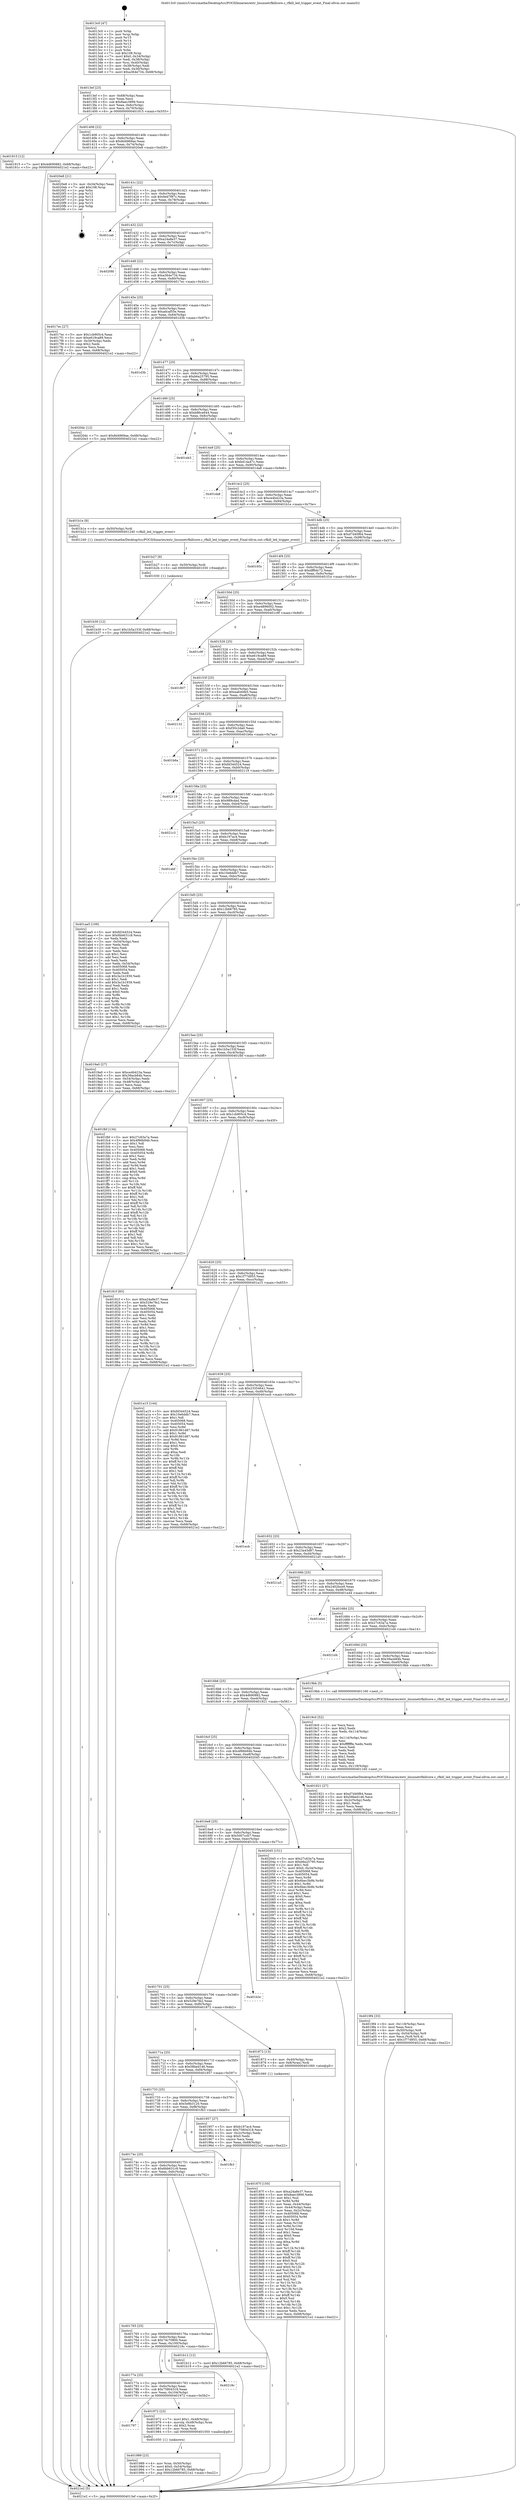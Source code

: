 digraph "0x4013c0" {
  label = "0x4013c0 (/mnt/c/Users/mathe/Desktop/tcc/POCII/binaries/extr_linuxnetrfkillcore.c_rfkill_led_trigger_event_Final-ollvm.out::main(0))"
  labelloc = "t"
  node[shape=record]

  Entry [label="",width=0.3,height=0.3,shape=circle,fillcolor=black,style=filled]
  "0x4013ef" [label="{
     0x4013ef [23]\l
     | [instrs]\l
     &nbsp;&nbsp;0x4013ef \<+3\>: mov -0x68(%rbp),%eax\l
     &nbsp;&nbsp;0x4013f2 \<+2\>: mov %eax,%ecx\l
     &nbsp;&nbsp;0x4013f4 \<+6\>: sub $0x8aec3899,%ecx\l
     &nbsp;&nbsp;0x4013fa \<+3\>: mov %eax,-0x6c(%rbp)\l
     &nbsp;&nbsp;0x4013fd \<+3\>: mov %ecx,-0x70(%rbp)\l
     &nbsp;&nbsp;0x401400 \<+6\>: je 0000000000401915 \<main+0x555\>\l
  }"]
  "0x401915" [label="{
     0x401915 [12]\l
     | [instrs]\l
     &nbsp;&nbsp;0x401915 \<+7\>: movl $0x4d690882,-0x68(%rbp)\l
     &nbsp;&nbsp;0x40191c \<+5\>: jmp 00000000004021e2 \<main+0xe22\>\l
  }"]
  "0x401406" [label="{
     0x401406 [22]\l
     | [instrs]\l
     &nbsp;&nbsp;0x401406 \<+5\>: jmp 000000000040140b \<main+0x4b\>\l
     &nbsp;&nbsp;0x40140b \<+3\>: mov -0x6c(%rbp),%eax\l
     &nbsp;&nbsp;0x40140e \<+5\>: sub $0x8d4969ae,%eax\l
     &nbsp;&nbsp;0x401413 \<+3\>: mov %eax,-0x74(%rbp)\l
     &nbsp;&nbsp;0x401416 \<+6\>: je 00000000004020e8 \<main+0xd28\>\l
  }"]
  Exit [label="",width=0.3,height=0.3,shape=circle,fillcolor=black,style=filled,peripheries=2]
  "0x4020e8" [label="{
     0x4020e8 [21]\l
     | [instrs]\l
     &nbsp;&nbsp;0x4020e8 \<+3\>: mov -0x34(%rbp),%eax\l
     &nbsp;&nbsp;0x4020eb \<+7\>: add $0x108,%rsp\l
     &nbsp;&nbsp;0x4020f2 \<+1\>: pop %rbx\l
     &nbsp;&nbsp;0x4020f3 \<+2\>: pop %r12\l
     &nbsp;&nbsp;0x4020f5 \<+2\>: pop %r13\l
     &nbsp;&nbsp;0x4020f7 \<+2\>: pop %r14\l
     &nbsp;&nbsp;0x4020f9 \<+2\>: pop %r15\l
     &nbsp;&nbsp;0x4020fb \<+1\>: pop %rbp\l
     &nbsp;&nbsp;0x4020fc \<+1\>: ret\l
  }"]
  "0x40141c" [label="{
     0x40141c [22]\l
     | [instrs]\l
     &nbsp;&nbsp;0x40141c \<+5\>: jmp 0000000000401421 \<main+0x61\>\l
     &nbsp;&nbsp;0x401421 \<+3\>: mov -0x6c(%rbp),%eax\l
     &nbsp;&nbsp;0x401424 \<+5\>: sub $0x9ed7f97c,%eax\l
     &nbsp;&nbsp;0x401429 \<+3\>: mov %eax,-0x78(%rbp)\l
     &nbsp;&nbsp;0x40142c \<+6\>: je 0000000000401cab \<main+0x8eb\>\l
  }"]
  "0x401b30" [label="{
     0x401b30 [12]\l
     | [instrs]\l
     &nbsp;&nbsp;0x401b30 \<+7\>: movl $0x1b5a153f,-0x68(%rbp)\l
     &nbsp;&nbsp;0x401b37 \<+5\>: jmp 00000000004021e2 \<main+0xe22\>\l
  }"]
  "0x401cab" [label="{
     0x401cab\l
  }", style=dashed]
  "0x401432" [label="{
     0x401432 [22]\l
     | [instrs]\l
     &nbsp;&nbsp;0x401432 \<+5\>: jmp 0000000000401437 \<main+0x77\>\l
     &nbsp;&nbsp;0x401437 \<+3\>: mov -0x6c(%rbp),%eax\l
     &nbsp;&nbsp;0x40143a \<+5\>: sub $0xa24a8e37,%eax\l
     &nbsp;&nbsp;0x40143f \<+3\>: mov %eax,-0x7c(%rbp)\l
     &nbsp;&nbsp;0x401442 \<+6\>: je 00000000004020fd \<main+0xd3d\>\l
  }"]
  "0x401b27" [label="{
     0x401b27 [9]\l
     | [instrs]\l
     &nbsp;&nbsp;0x401b27 \<+4\>: mov -0x50(%rbp),%rdi\l
     &nbsp;&nbsp;0x401b2b \<+5\>: call 0000000000401030 \<free@plt\>\l
     | [calls]\l
     &nbsp;&nbsp;0x401030 \{1\} (unknown)\l
  }"]
  "0x4020fd" [label="{
     0x4020fd\l
  }", style=dashed]
  "0x401448" [label="{
     0x401448 [22]\l
     | [instrs]\l
     &nbsp;&nbsp;0x401448 \<+5\>: jmp 000000000040144d \<main+0x8d\>\l
     &nbsp;&nbsp;0x40144d \<+3\>: mov -0x6c(%rbp),%eax\l
     &nbsp;&nbsp;0x401450 \<+5\>: sub $0xa364e734,%eax\l
     &nbsp;&nbsp;0x401455 \<+3\>: mov %eax,-0x80(%rbp)\l
     &nbsp;&nbsp;0x401458 \<+6\>: je 00000000004017ec \<main+0x42c\>\l
  }"]
  "0x4019f4" [label="{
     0x4019f4 [33]\l
     | [instrs]\l
     &nbsp;&nbsp;0x4019f4 \<+6\>: mov -0x118(%rbp),%ecx\l
     &nbsp;&nbsp;0x4019fa \<+3\>: imul %eax,%ecx\l
     &nbsp;&nbsp;0x4019fd \<+4\>: mov -0x50(%rbp),%r8\l
     &nbsp;&nbsp;0x401a01 \<+4\>: movslq -0x54(%rbp),%r9\l
     &nbsp;&nbsp;0x401a05 \<+4\>: mov %ecx,(%r8,%r9,4)\l
     &nbsp;&nbsp;0x401a09 \<+7\>: movl $0x1f77d955,-0x68(%rbp)\l
     &nbsp;&nbsp;0x401a10 \<+5\>: jmp 00000000004021e2 \<main+0xe22\>\l
  }"]
  "0x4017ec" [label="{
     0x4017ec [27]\l
     | [instrs]\l
     &nbsp;&nbsp;0x4017ec \<+5\>: mov $0x1cb905c4,%eax\l
     &nbsp;&nbsp;0x4017f1 \<+5\>: mov $0xe619ca89,%ecx\l
     &nbsp;&nbsp;0x4017f6 \<+3\>: mov -0x30(%rbp),%edx\l
     &nbsp;&nbsp;0x4017f9 \<+3\>: cmp $0x2,%edx\l
     &nbsp;&nbsp;0x4017fc \<+3\>: cmovne %ecx,%eax\l
     &nbsp;&nbsp;0x4017ff \<+3\>: mov %eax,-0x68(%rbp)\l
     &nbsp;&nbsp;0x401802 \<+5\>: jmp 00000000004021e2 \<main+0xe22\>\l
  }"]
  "0x40145e" [label="{
     0x40145e [25]\l
     | [instrs]\l
     &nbsp;&nbsp;0x40145e \<+5\>: jmp 0000000000401463 \<main+0xa3\>\l
     &nbsp;&nbsp;0x401463 \<+3\>: mov -0x6c(%rbp),%eax\l
     &nbsp;&nbsp;0x401466 \<+5\>: sub $0xadcaf55e,%eax\l
     &nbsp;&nbsp;0x40146b \<+6\>: mov %eax,-0x84(%rbp)\l
     &nbsp;&nbsp;0x401471 \<+6\>: je 0000000000401d3b \<main+0x97b\>\l
  }"]
  "0x4021e2" [label="{
     0x4021e2 [5]\l
     | [instrs]\l
     &nbsp;&nbsp;0x4021e2 \<+5\>: jmp 00000000004013ef \<main+0x2f\>\l
  }"]
  "0x4013c0" [label="{
     0x4013c0 [47]\l
     | [instrs]\l
     &nbsp;&nbsp;0x4013c0 \<+1\>: push %rbp\l
     &nbsp;&nbsp;0x4013c1 \<+3\>: mov %rsp,%rbp\l
     &nbsp;&nbsp;0x4013c4 \<+2\>: push %r15\l
     &nbsp;&nbsp;0x4013c6 \<+2\>: push %r14\l
     &nbsp;&nbsp;0x4013c8 \<+2\>: push %r13\l
     &nbsp;&nbsp;0x4013ca \<+2\>: push %r12\l
     &nbsp;&nbsp;0x4013cc \<+1\>: push %rbx\l
     &nbsp;&nbsp;0x4013cd \<+7\>: sub $0x108,%rsp\l
     &nbsp;&nbsp;0x4013d4 \<+7\>: movl $0x0,-0x34(%rbp)\l
     &nbsp;&nbsp;0x4013db \<+3\>: mov %edi,-0x38(%rbp)\l
     &nbsp;&nbsp;0x4013de \<+4\>: mov %rsi,-0x40(%rbp)\l
     &nbsp;&nbsp;0x4013e2 \<+3\>: mov -0x38(%rbp),%edi\l
     &nbsp;&nbsp;0x4013e5 \<+3\>: mov %edi,-0x30(%rbp)\l
     &nbsp;&nbsp;0x4013e8 \<+7\>: movl $0xa364e734,-0x68(%rbp)\l
  }"]
  "0x4019c0" [label="{
     0x4019c0 [52]\l
     | [instrs]\l
     &nbsp;&nbsp;0x4019c0 \<+2\>: xor %ecx,%ecx\l
     &nbsp;&nbsp;0x4019c2 \<+5\>: mov $0x2,%edx\l
     &nbsp;&nbsp;0x4019c7 \<+6\>: mov %edx,-0x114(%rbp)\l
     &nbsp;&nbsp;0x4019cd \<+1\>: cltd\l
     &nbsp;&nbsp;0x4019ce \<+6\>: mov -0x114(%rbp),%esi\l
     &nbsp;&nbsp;0x4019d4 \<+2\>: idiv %esi\l
     &nbsp;&nbsp;0x4019d6 \<+6\>: imul $0xfffffffe,%edx,%edx\l
     &nbsp;&nbsp;0x4019dc \<+2\>: mov %ecx,%edi\l
     &nbsp;&nbsp;0x4019de \<+2\>: sub %edx,%edi\l
     &nbsp;&nbsp;0x4019e0 \<+2\>: mov %ecx,%edx\l
     &nbsp;&nbsp;0x4019e2 \<+3\>: sub $0x1,%edx\l
     &nbsp;&nbsp;0x4019e5 \<+2\>: add %edx,%edi\l
     &nbsp;&nbsp;0x4019e7 \<+2\>: sub %edi,%ecx\l
     &nbsp;&nbsp;0x4019e9 \<+6\>: mov %ecx,-0x118(%rbp)\l
     &nbsp;&nbsp;0x4019ef \<+5\>: call 0000000000401160 \<next_i\>\l
     | [calls]\l
     &nbsp;&nbsp;0x401160 \{1\} (/mnt/c/Users/mathe/Desktop/tcc/POCII/binaries/extr_linuxnetrfkillcore.c_rfkill_led_trigger_event_Final-ollvm.out::next_i)\l
  }"]
  "0x401d3b" [label="{
     0x401d3b\l
  }", style=dashed]
  "0x401477" [label="{
     0x401477 [25]\l
     | [instrs]\l
     &nbsp;&nbsp;0x401477 \<+5\>: jmp 000000000040147c \<main+0xbc\>\l
     &nbsp;&nbsp;0x40147c \<+3\>: mov -0x6c(%rbp),%eax\l
     &nbsp;&nbsp;0x40147f \<+5\>: sub $0xb6a25795,%eax\l
     &nbsp;&nbsp;0x401484 \<+6\>: mov %eax,-0x88(%rbp)\l
     &nbsp;&nbsp;0x40148a \<+6\>: je 00000000004020dc \<main+0xd1c\>\l
  }"]
  "0x401989" [label="{
     0x401989 [23]\l
     | [instrs]\l
     &nbsp;&nbsp;0x401989 \<+4\>: mov %rax,-0x50(%rbp)\l
     &nbsp;&nbsp;0x40198d \<+7\>: movl $0x0,-0x54(%rbp)\l
     &nbsp;&nbsp;0x401994 \<+7\>: movl $0x12b66785,-0x68(%rbp)\l
     &nbsp;&nbsp;0x40199b \<+5\>: jmp 00000000004021e2 \<main+0xe22\>\l
  }"]
  "0x4020dc" [label="{
     0x4020dc [12]\l
     | [instrs]\l
     &nbsp;&nbsp;0x4020dc \<+7\>: movl $0x8d4969ae,-0x68(%rbp)\l
     &nbsp;&nbsp;0x4020e3 \<+5\>: jmp 00000000004021e2 \<main+0xe22\>\l
  }"]
  "0x401490" [label="{
     0x401490 [25]\l
     | [instrs]\l
     &nbsp;&nbsp;0x401490 \<+5\>: jmp 0000000000401495 \<main+0xd5\>\l
     &nbsp;&nbsp;0x401495 \<+3\>: mov -0x6c(%rbp),%eax\l
     &nbsp;&nbsp;0x401498 \<+5\>: sub $0xb86ce644,%eax\l
     &nbsp;&nbsp;0x40149d \<+6\>: mov %eax,-0x8c(%rbp)\l
     &nbsp;&nbsp;0x4014a3 \<+6\>: je 0000000000401eb3 \<main+0xaf3\>\l
  }"]
  "0x401797" [label="{
     0x401797\l
  }", style=dashed]
  "0x401eb3" [label="{
     0x401eb3\l
  }", style=dashed]
  "0x4014a9" [label="{
     0x4014a9 [25]\l
     | [instrs]\l
     &nbsp;&nbsp;0x4014a9 \<+5\>: jmp 00000000004014ae \<main+0xee\>\l
     &nbsp;&nbsp;0x4014ae \<+3\>: mov -0x6c(%rbp),%eax\l
     &nbsp;&nbsp;0x4014b1 \<+5\>: sub $0xbd14a47c,%eax\l
     &nbsp;&nbsp;0x4014b6 \<+6\>: mov %eax,-0x90(%rbp)\l
     &nbsp;&nbsp;0x4014bc \<+6\>: je 0000000000401da8 \<main+0x9e8\>\l
  }"]
  "0x401972" [label="{
     0x401972 [23]\l
     | [instrs]\l
     &nbsp;&nbsp;0x401972 \<+7\>: movl $0x1,-0x48(%rbp)\l
     &nbsp;&nbsp;0x401979 \<+4\>: movslq -0x48(%rbp),%rax\l
     &nbsp;&nbsp;0x40197d \<+4\>: shl $0x2,%rax\l
     &nbsp;&nbsp;0x401981 \<+3\>: mov %rax,%rdi\l
     &nbsp;&nbsp;0x401984 \<+5\>: call 0000000000401050 \<malloc@plt\>\l
     | [calls]\l
     &nbsp;&nbsp;0x401050 \{1\} (unknown)\l
  }"]
  "0x401da8" [label="{
     0x401da8\l
  }", style=dashed]
  "0x4014c2" [label="{
     0x4014c2 [25]\l
     | [instrs]\l
     &nbsp;&nbsp;0x4014c2 \<+5\>: jmp 00000000004014c7 \<main+0x107\>\l
     &nbsp;&nbsp;0x4014c7 \<+3\>: mov -0x6c(%rbp),%eax\l
     &nbsp;&nbsp;0x4014ca \<+5\>: sub $0xce4b423a,%eax\l
     &nbsp;&nbsp;0x4014cf \<+6\>: mov %eax,-0x94(%rbp)\l
     &nbsp;&nbsp;0x4014d5 \<+6\>: je 0000000000401b1e \<main+0x75e\>\l
  }"]
  "0x40177e" [label="{
     0x40177e [25]\l
     | [instrs]\l
     &nbsp;&nbsp;0x40177e \<+5\>: jmp 0000000000401783 \<main+0x3c3\>\l
     &nbsp;&nbsp;0x401783 \<+3\>: mov -0x6c(%rbp),%eax\l
     &nbsp;&nbsp;0x401786 \<+5\>: sub $0x75804318,%eax\l
     &nbsp;&nbsp;0x40178b \<+6\>: mov %eax,-0x104(%rbp)\l
     &nbsp;&nbsp;0x401791 \<+6\>: je 0000000000401972 \<main+0x5b2\>\l
  }"]
  "0x401b1e" [label="{
     0x401b1e [9]\l
     | [instrs]\l
     &nbsp;&nbsp;0x401b1e \<+4\>: mov -0x50(%rbp),%rdi\l
     &nbsp;&nbsp;0x401b22 \<+5\>: call 0000000000401240 \<rfkill_led_trigger_event\>\l
     | [calls]\l
     &nbsp;&nbsp;0x401240 \{1\} (/mnt/c/Users/mathe/Desktop/tcc/POCII/binaries/extr_linuxnetrfkillcore.c_rfkill_led_trigger_event_Final-ollvm.out::rfkill_led_trigger_event)\l
  }"]
  "0x4014db" [label="{
     0x4014db [25]\l
     | [instrs]\l
     &nbsp;&nbsp;0x4014db \<+5\>: jmp 00000000004014e0 \<main+0x120\>\l
     &nbsp;&nbsp;0x4014e0 \<+3\>: mov -0x6c(%rbp),%eax\l
     &nbsp;&nbsp;0x4014e3 \<+5\>: sub $0xd7d40f64,%eax\l
     &nbsp;&nbsp;0x4014e8 \<+6\>: mov %eax,-0x98(%rbp)\l
     &nbsp;&nbsp;0x4014ee \<+6\>: je 000000000040193c \<main+0x57c\>\l
  }"]
  "0x40218c" [label="{
     0x40218c\l
  }", style=dashed]
  "0x40193c" [label="{
     0x40193c\l
  }", style=dashed]
  "0x4014f4" [label="{
     0x4014f4 [25]\l
     | [instrs]\l
     &nbsp;&nbsp;0x4014f4 \<+5\>: jmp 00000000004014f9 \<main+0x139\>\l
     &nbsp;&nbsp;0x4014f9 \<+3\>: mov -0x6c(%rbp),%eax\l
     &nbsp;&nbsp;0x4014fc \<+5\>: sub $0xdff6dc72,%eax\l
     &nbsp;&nbsp;0x401501 \<+6\>: mov %eax,-0x9c(%rbp)\l
     &nbsp;&nbsp;0x401507 \<+6\>: je 0000000000401f1e \<main+0xb5e\>\l
  }"]
  "0x401765" [label="{
     0x401765 [25]\l
     | [instrs]\l
     &nbsp;&nbsp;0x401765 \<+5\>: jmp 000000000040176a \<main+0x3aa\>\l
     &nbsp;&nbsp;0x40176a \<+3\>: mov -0x6c(%rbp),%eax\l
     &nbsp;&nbsp;0x40176d \<+5\>: sub $0x74c70800,%eax\l
     &nbsp;&nbsp;0x401772 \<+6\>: mov %eax,-0x100(%rbp)\l
     &nbsp;&nbsp;0x401778 \<+6\>: je 000000000040218c \<main+0xdcc\>\l
  }"]
  "0x401f1e" [label="{
     0x401f1e\l
  }", style=dashed]
  "0x40150d" [label="{
     0x40150d [25]\l
     | [instrs]\l
     &nbsp;&nbsp;0x40150d \<+5\>: jmp 0000000000401512 \<main+0x152\>\l
     &nbsp;&nbsp;0x401512 \<+3\>: mov -0x6c(%rbp),%eax\l
     &nbsp;&nbsp;0x401515 \<+5\>: sub $0xe4896002,%eax\l
     &nbsp;&nbsp;0x40151a \<+6\>: mov %eax,-0xa0(%rbp)\l
     &nbsp;&nbsp;0x401520 \<+6\>: je 0000000000401c9f \<main+0x8df\>\l
  }"]
  "0x401b12" [label="{
     0x401b12 [12]\l
     | [instrs]\l
     &nbsp;&nbsp;0x401b12 \<+7\>: movl $0x12b66785,-0x68(%rbp)\l
     &nbsp;&nbsp;0x401b19 \<+5\>: jmp 00000000004021e2 \<main+0xe22\>\l
  }"]
  "0x401c9f" [label="{
     0x401c9f\l
  }", style=dashed]
  "0x401526" [label="{
     0x401526 [25]\l
     | [instrs]\l
     &nbsp;&nbsp;0x401526 \<+5\>: jmp 000000000040152b \<main+0x16b\>\l
     &nbsp;&nbsp;0x40152b \<+3\>: mov -0x6c(%rbp),%eax\l
     &nbsp;&nbsp;0x40152e \<+5\>: sub $0xe619ca89,%eax\l
     &nbsp;&nbsp;0x401533 \<+6\>: mov %eax,-0xa4(%rbp)\l
     &nbsp;&nbsp;0x401539 \<+6\>: je 0000000000401807 \<main+0x447\>\l
  }"]
  "0x40174c" [label="{
     0x40174c [25]\l
     | [instrs]\l
     &nbsp;&nbsp;0x40174c \<+5\>: jmp 0000000000401751 \<main+0x391\>\l
     &nbsp;&nbsp;0x401751 \<+3\>: mov -0x6c(%rbp),%eax\l
     &nbsp;&nbsp;0x401754 \<+5\>: sub $0x6bb631c9,%eax\l
     &nbsp;&nbsp;0x401759 \<+6\>: mov %eax,-0xfc(%rbp)\l
     &nbsp;&nbsp;0x40175f \<+6\>: je 0000000000401b12 \<main+0x752\>\l
  }"]
  "0x401807" [label="{
     0x401807\l
  }", style=dashed]
  "0x40153f" [label="{
     0x40153f [25]\l
     | [instrs]\l
     &nbsp;&nbsp;0x40153f \<+5\>: jmp 0000000000401544 \<main+0x184\>\l
     &nbsp;&nbsp;0x401544 \<+3\>: mov -0x6c(%rbp),%eax\l
     &nbsp;&nbsp;0x401547 \<+5\>: sub $0xea640fe5,%eax\l
     &nbsp;&nbsp;0x40154c \<+6\>: mov %eax,-0xa8(%rbp)\l
     &nbsp;&nbsp;0x401552 \<+6\>: je 0000000000402132 \<main+0xd72\>\l
  }"]
  "0x401fb3" [label="{
     0x401fb3\l
  }", style=dashed]
  "0x402132" [label="{
     0x402132\l
  }", style=dashed]
  "0x401558" [label="{
     0x401558 [25]\l
     | [instrs]\l
     &nbsp;&nbsp;0x401558 \<+5\>: jmp 000000000040155d \<main+0x19d\>\l
     &nbsp;&nbsp;0x40155d \<+3\>: mov -0x6c(%rbp),%eax\l
     &nbsp;&nbsp;0x401560 \<+5\>: sub $0xf30c2da0,%eax\l
     &nbsp;&nbsp;0x401565 \<+6\>: mov %eax,-0xac(%rbp)\l
     &nbsp;&nbsp;0x40156b \<+6\>: je 0000000000401b6a \<main+0x7aa\>\l
  }"]
  "0x401733" [label="{
     0x401733 [25]\l
     | [instrs]\l
     &nbsp;&nbsp;0x401733 \<+5\>: jmp 0000000000401738 \<main+0x378\>\l
     &nbsp;&nbsp;0x401738 \<+3\>: mov -0x6c(%rbp),%eax\l
     &nbsp;&nbsp;0x40173b \<+5\>: sub $0x5e8b3120,%eax\l
     &nbsp;&nbsp;0x401740 \<+6\>: mov %eax,-0xf8(%rbp)\l
     &nbsp;&nbsp;0x401746 \<+6\>: je 0000000000401fb3 \<main+0xbf3\>\l
  }"]
  "0x401b6a" [label="{
     0x401b6a\l
  }", style=dashed]
  "0x401571" [label="{
     0x401571 [25]\l
     | [instrs]\l
     &nbsp;&nbsp;0x401571 \<+5\>: jmp 0000000000401576 \<main+0x1b6\>\l
     &nbsp;&nbsp;0x401576 \<+3\>: mov -0x6c(%rbp),%eax\l
     &nbsp;&nbsp;0x401579 \<+5\>: sub $0xfd344524,%eax\l
     &nbsp;&nbsp;0x40157e \<+6\>: mov %eax,-0xb0(%rbp)\l
     &nbsp;&nbsp;0x401584 \<+6\>: je 0000000000402119 \<main+0xd59\>\l
  }"]
  "0x401957" [label="{
     0x401957 [27]\l
     | [instrs]\l
     &nbsp;&nbsp;0x401957 \<+5\>: mov $0xb197ac4,%eax\l
     &nbsp;&nbsp;0x40195c \<+5\>: mov $0x75804318,%ecx\l
     &nbsp;&nbsp;0x401961 \<+3\>: mov -0x2c(%rbp),%edx\l
     &nbsp;&nbsp;0x401964 \<+3\>: cmp $0x0,%edx\l
     &nbsp;&nbsp;0x401967 \<+3\>: cmove %ecx,%eax\l
     &nbsp;&nbsp;0x40196a \<+3\>: mov %eax,-0x68(%rbp)\l
     &nbsp;&nbsp;0x40196d \<+5\>: jmp 00000000004021e2 \<main+0xe22\>\l
  }"]
  "0x402119" [label="{
     0x402119\l
  }", style=dashed]
  "0x40158a" [label="{
     0x40158a [25]\l
     | [instrs]\l
     &nbsp;&nbsp;0x40158a \<+5\>: jmp 000000000040158f \<main+0x1cf\>\l
     &nbsp;&nbsp;0x40158f \<+3\>: mov -0x6c(%rbp),%eax\l
     &nbsp;&nbsp;0x401592 \<+5\>: sub $0x989cdad,%eax\l
     &nbsp;&nbsp;0x401597 \<+6\>: mov %eax,-0xb4(%rbp)\l
     &nbsp;&nbsp;0x40159d \<+6\>: je 00000000004021c3 \<main+0xe03\>\l
  }"]
  "0x40187f" [label="{
     0x40187f [150]\l
     | [instrs]\l
     &nbsp;&nbsp;0x40187f \<+5\>: mov $0xa24a8e37,%ecx\l
     &nbsp;&nbsp;0x401884 \<+5\>: mov $0x8aec3899,%edx\l
     &nbsp;&nbsp;0x401889 \<+3\>: mov $0x1,%sil\l
     &nbsp;&nbsp;0x40188c \<+3\>: xor %r8d,%r8d\l
     &nbsp;&nbsp;0x40188f \<+3\>: mov %eax,-0x44(%rbp)\l
     &nbsp;&nbsp;0x401892 \<+3\>: mov -0x44(%rbp),%eax\l
     &nbsp;&nbsp;0x401895 \<+3\>: mov %eax,-0x2c(%rbp)\l
     &nbsp;&nbsp;0x401898 \<+7\>: mov 0x405068,%eax\l
     &nbsp;&nbsp;0x40189f \<+8\>: mov 0x405054,%r9d\l
     &nbsp;&nbsp;0x4018a7 \<+4\>: sub $0x1,%r8d\l
     &nbsp;&nbsp;0x4018ab \<+3\>: mov %eax,%r10d\l
     &nbsp;&nbsp;0x4018ae \<+3\>: add %r8d,%r10d\l
     &nbsp;&nbsp;0x4018b1 \<+4\>: imul %r10d,%eax\l
     &nbsp;&nbsp;0x4018b5 \<+3\>: and $0x1,%eax\l
     &nbsp;&nbsp;0x4018b8 \<+3\>: cmp $0x0,%eax\l
     &nbsp;&nbsp;0x4018bb \<+4\>: sete %r11b\l
     &nbsp;&nbsp;0x4018bf \<+4\>: cmp $0xa,%r9d\l
     &nbsp;&nbsp;0x4018c3 \<+3\>: setl %bl\l
     &nbsp;&nbsp;0x4018c6 \<+3\>: mov %r11b,%r14b\l
     &nbsp;&nbsp;0x4018c9 \<+4\>: xor $0xff,%r14b\l
     &nbsp;&nbsp;0x4018cd \<+3\>: mov %bl,%r15b\l
     &nbsp;&nbsp;0x4018d0 \<+4\>: xor $0xff,%r15b\l
     &nbsp;&nbsp;0x4018d4 \<+4\>: xor $0x0,%sil\l
     &nbsp;&nbsp;0x4018d8 \<+3\>: mov %r14b,%r12b\l
     &nbsp;&nbsp;0x4018db \<+4\>: and $0x0,%r12b\l
     &nbsp;&nbsp;0x4018df \<+3\>: and %sil,%r11b\l
     &nbsp;&nbsp;0x4018e2 \<+3\>: mov %r15b,%r13b\l
     &nbsp;&nbsp;0x4018e5 \<+4\>: and $0x0,%r13b\l
     &nbsp;&nbsp;0x4018e9 \<+3\>: and %sil,%bl\l
     &nbsp;&nbsp;0x4018ec \<+3\>: or %r11b,%r12b\l
     &nbsp;&nbsp;0x4018ef \<+3\>: or %bl,%r13b\l
     &nbsp;&nbsp;0x4018f2 \<+3\>: xor %r13b,%r12b\l
     &nbsp;&nbsp;0x4018f5 \<+3\>: or %r15b,%r14b\l
     &nbsp;&nbsp;0x4018f8 \<+4\>: xor $0xff,%r14b\l
     &nbsp;&nbsp;0x4018fc \<+4\>: or $0x0,%sil\l
     &nbsp;&nbsp;0x401900 \<+3\>: and %sil,%r14b\l
     &nbsp;&nbsp;0x401903 \<+3\>: or %r14b,%r12b\l
     &nbsp;&nbsp;0x401906 \<+4\>: test $0x1,%r12b\l
     &nbsp;&nbsp;0x40190a \<+3\>: cmovne %edx,%ecx\l
     &nbsp;&nbsp;0x40190d \<+3\>: mov %ecx,-0x68(%rbp)\l
     &nbsp;&nbsp;0x401910 \<+5\>: jmp 00000000004021e2 \<main+0xe22\>\l
  }"]
  "0x4021c3" [label="{
     0x4021c3\l
  }", style=dashed]
  "0x4015a3" [label="{
     0x4015a3 [25]\l
     | [instrs]\l
     &nbsp;&nbsp;0x4015a3 \<+5\>: jmp 00000000004015a8 \<main+0x1e8\>\l
     &nbsp;&nbsp;0x4015a8 \<+3\>: mov -0x6c(%rbp),%eax\l
     &nbsp;&nbsp;0x4015ab \<+5\>: sub $0xb197ac4,%eax\l
     &nbsp;&nbsp;0x4015b0 \<+6\>: mov %eax,-0xb8(%rbp)\l
     &nbsp;&nbsp;0x4015b6 \<+6\>: je 0000000000401ebf \<main+0xaff\>\l
  }"]
  "0x40171a" [label="{
     0x40171a [25]\l
     | [instrs]\l
     &nbsp;&nbsp;0x40171a \<+5\>: jmp 000000000040171f \<main+0x35f\>\l
     &nbsp;&nbsp;0x40171f \<+3\>: mov -0x6c(%rbp),%eax\l
     &nbsp;&nbsp;0x401722 \<+5\>: sub $0x58bed146,%eax\l
     &nbsp;&nbsp;0x401727 \<+6\>: mov %eax,-0xf4(%rbp)\l
     &nbsp;&nbsp;0x40172d \<+6\>: je 0000000000401957 \<main+0x597\>\l
  }"]
  "0x401ebf" [label="{
     0x401ebf\l
  }", style=dashed]
  "0x4015bc" [label="{
     0x4015bc [25]\l
     | [instrs]\l
     &nbsp;&nbsp;0x4015bc \<+5\>: jmp 00000000004015c1 \<main+0x201\>\l
     &nbsp;&nbsp;0x4015c1 \<+3\>: mov -0x6c(%rbp),%eax\l
     &nbsp;&nbsp;0x4015c4 \<+5\>: sub $0x10e6ddb7,%eax\l
     &nbsp;&nbsp;0x4015c9 \<+6\>: mov %eax,-0xbc(%rbp)\l
     &nbsp;&nbsp;0x4015cf \<+6\>: je 0000000000401aa5 \<main+0x6e5\>\l
  }"]
  "0x401872" [label="{
     0x401872 [13]\l
     | [instrs]\l
     &nbsp;&nbsp;0x401872 \<+4\>: mov -0x40(%rbp),%rax\l
     &nbsp;&nbsp;0x401876 \<+4\>: mov 0x8(%rax),%rdi\l
     &nbsp;&nbsp;0x40187a \<+5\>: call 0000000000401060 \<atoi@plt\>\l
     | [calls]\l
     &nbsp;&nbsp;0x401060 \{1\} (unknown)\l
  }"]
  "0x401aa5" [label="{
     0x401aa5 [109]\l
     | [instrs]\l
     &nbsp;&nbsp;0x401aa5 \<+5\>: mov $0xfd344524,%eax\l
     &nbsp;&nbsp;0x401aaa \<+5\>: mov $0x6bb631c9,%ecx\l
     &nbsp;&nbsp;0x401aaf \<+2\>: xor %edx,%edx\l
     &nbsp;&nbsp;0x401ab1 \<+3\>: mov -0x54(%rbp),%esi\l
     &nbsp;&nbsp;0x401ab4 \<+2\>: mov %edx,%edi\l
     &nbsp;&nbsp;0x401ab6 \<+2\>: sub %esi,%edi\l
     &nbsp;&nbsp;0x401ab8 \<+2\>: mov %edx,%esi\l
     &nbsp;&nbsp;0x401aba \<+3\>: sub $0x1,%esi\l
     &nbsp;&nbsp;0x401abd \<+2\>: add %esi,%edi\l
     &nbsp;&nbsp;0x401abf \<+2\>: sub %edi,%edx\l
     &nbsp;&nbsp;0x401ac1 \<+3\>: mov %edx,-0x54(%rbp)\l
     &nbsp;&nbsp;0x401ac4 \<+7\>: mov 0x405068,%edx\l
     &nbsp;&nbsp;0x401acb \<+7\>: mov 0x405054,%esi\l
     &nbsp;&nbsp;0x401ad2 \<+2\>: mov %edx,%edi\l
     &nbsp;&nbsp;0x401ad4 \<+6\>: sub $0x3a1b1939,%edi\l
     &nbsp;&nbsp;0x401ada \<+3\>: sub $0x1,%edi\l
     &nbsp;&nbsp;0x401add \<+6\>: add $0x3a1b1939,%edi\l
     &nbsp;&nbsp;0x401ae3 \<+3\>: imul %edi,%edx\l
     &nbsp;&nbsp;0x401ae6 \<+3\>: and $0x1,%edx\l
     &nbsp;&nbsp;0x401ae9 \<+3\>: cmp $0x0,%edx\l
     &nbsp;&nbsp;0x401aec \<+4\>: sete %r8b\l
     &nbsp;&nbsp;0x401af0 \<+3\>: cmp $0xa,%esi\l
     &nbsp;&nbsp;0x401af3 \<+4\>: setl %r9b\l
     &nbsp;&nbsp;0x401af7 \<+3\>: mov %r8b,%r10b\l
     &nbsp;&nbsp;0x401afa \<+3\>: and %r9b,%r10b\l
     &nbsp;&nbsp;0x401afd \<+3\>: xor %r9b,%r8b\l
     &nbsp;&nbsp;0x401b00 \<+3\>: or %r8b,%r10b\l
     &nbsp;&nbsp;0x401b03 \<+4\>: test $0x1,%r10b\l
     &nbsp;&nbsp;0x401b07 \<+3\>: cmovne %ecx,%eax\l
     &nbsp;&nbsp;0x401b0a \<+3\>: mov %eax,-0x68(%rbp)\l
     &nbsp;&nbsp;0x401b0d \<+5\>: jmp 00000000004021e2 \<main+0xe22\>\l
  }"]
  "0x4015d5" [label="{
     0x4015d5 [25]\l
     | [instrs]\l
     &nbsp;&nbsp;0x4015d5 \<+5\>: jmp 00000000004015da \<main+0x21a\>\l
     &nbsp;&nbsp;0x4015da \<+3\>: mov -0x6c(%rbp),%eax\l
     &nbsp;&nbsp;0x4015dd \<+5\>: sub $0x12b66785,%eax\l
     &nbsp;&nbsp;0x4015e2 \<+6\>: mov %eax,-0xc0(%rbp)\l
     &nbsp;&nbsp;0x4015e8 \<+6\>: je 00000000004019a0 \<main+0x5e0\>\l
  }"]
  "0x401701" [label="{
     0x401701 [25]\l
     | [instrs]\l
     &nbsp;&nbsp;0x401701 \<+5\>: jmp 0000000000401706 \<main+0x346\>\l
     &nbsp;&nbsp;0x401706 \<+3\>: mov -0x6c(%rbp),%eax\l
     &nbsp;&nbsp;0x401709 \<+5\>: sub $0x529e7fe2,%eax\l
     &nbsp;&nbsp;0x40170e \<+6\>: mov %eax,-0xf0(%rbp)\l
     &nbsp;&nbsp;0x401714 \<+6\>: je 0000000000401872 \<main+0x4b2\>\l
  }"]
  "0x4019a0" [label="{
     0x4019a0 [27]\l
     | [instrs]\l
     &nbsp;&nbsp;0x4019a0 \<+5\>: mov $0xce4b423a,%eax\l
     &nbsp;&nbsp;0x4019a5 \<+5\>: mov $0x39acb84b,%ecx\l
     &nbsp;&nbsp;0x4019aa \<+3\>: mov -0x54(%rbp),%edx\l
     &nbsp;&nbsp;0x4019ad \<+3\>: cmp -0x48(%rbp),%edx\l
     &nbsp;&nbsp;0x4019b0 \<+3\>: cmovl %ecx,%eax\l
     &nbsp;&nbsp;0x4019b3 \<+3\>: mov %eax,-0x68(%rbp)\l
     &nbsp;&nbsp;0x4019b6 \<+5\>: jmp 00000000004021e2 \<main+0xe22\>\l
  }"]
  "0x4015ee" [label="{
     0x4015ee [25]\l
     | [instrs]\l
     &nbsp;&nbsp;0x4015ee \<+5\>: jmp 00000000004015f3 \<main+0x233\>\l
     &nbsp;&nbsp;0x4015f3 \<+3\>: mov -0x6c(%rbp),%eax\l
     &nbsp;&nbsp;0x4015f6 \<+5\>: sub $0x1b5a153f,%eax\l
     &nbsp;&nbsp;0x4015fb \<+6\>: mov %eax,-0xc4(%rbp)\l
     &nbsp;&nbsp;0x401601 \<+6\>: je 0000000000401fbf \<main+0xbff\>\l
  }"]
  "0x401b3c" [label="{
     0x401b3c\l
  }", style=dashed]
  "0x401fbf" [label="{
     0x401fbf [134]\l
     | [instrs]\l
     &nbsp;&nbsp;0x401fbf \<+5\>: mov $0x27c63a7a,%eax\l
     &nbsp;&nbsp;0x401fc4 \<+5\>: mov $0x4f66b94b,%ecx\l
     &nbsp;&nbsp;0x401fc9 \<+2\>: mov $0x1,%dl\l
     &nbsp;&nbsp;0x401fcb \<+2\>: xor %esi,%esi\l
     &nbsp;&nbsp;0x401fcd \<+7\>: mov 0x405068,%edi\l
     &nbsp;&nbsp;0x401fd4 \<+8\>: mov 0x405054,%r8d\l
     &nbsp;&nbsp;0x401fdc \<+3\>: sub $0x1,%esi\l
     &nbsp;&nbsp;0x401fdf \<+3\>: mov %edi,%r9d\l
     &nbsp;&nbsp;0x401fe2 \<+3\>: add %esi,%r9d\l
     &nbsp;&nbsp;0x401fe5 \<+4\>: imul %r9d,%edi\l
     &nbsp;&nbsp;0x401fe9 \<+3\>: and $0x1,%edi\l
     &nbsp;&nbsp;0x401fec \<+3\>: cmp $0x0,%edi\l
     &nbsp;&nbsp;0x401fef \<+4\>: sete %r10b\l
     &nbsp;&nbsp;0x401ff3 \<+4\>: cmp $0xa,%r8d\l
     &nbsp;&nbsp;0x401ff7 \<+4\>: setl %r11b\l
     &nbsp;&nbsp;0x401ffb \<+3\>: mov %r10b,%bl\l
     &nbsp;&nbsp;0x401ffe \<+3\>: xor $0xff,%bl\l
     &nbsp;&nbsp;0x402001 \<+3\>: mov %r11b,%r14b\l
     &nbsp;&nbsp;0x402004 \<+4\>: xor $0xff,%r14b\l
     &nbsp;&nbsp;0x402008 \<+3\>: xor $0x1,%dl\l
     &nbsp;&nbsp;0x40200b \<+3\>: mov %bl,%r15b\l
     &nbsp;&nbsp;0x40200e \<+4\>: and $0xff,%r15b\l
     &nbsp;&nbsp;0x402012 \<+3\>: and %dl,%r10b\l
     &nbsp;&nbsp;0x402015 \<+3\>: mov %r14b,%r12b\l
     &nbsp;&nbsp;0x402018 \<+4\>: and $0xff,%r12b\l
     &nbsp;&nbsp;0x40201c \<+3\>: and %dl,%r11b\l
     &nbsp;&nbsp;0x40201f \<+3\>: or %r10b,%r15b\l
     &nbsp;&nbsp;0x402022 \<+3\>: or %r11b,%r12b\l
     &nbsp;&nbsp;0x402025 \<+3\>: xor %r12b,%r15b\l
     &nbsp;&nbsp;0x402028 \<+3\>: or %r14b,%bl\l
     &nbsp;&nbsp;0x40202b \<+3\>: xor $0xff,%bl\l
     &nbsp;&nbsp;0x40202e \<+3\>: or $0x1,%dl\l
     &nbsp;&nbsp;0x402031 \<+2\>: and %dl,%bl\l
     &nbsp;&nbsp;0x402033 \<+3\>: or %bl,%r15b\l
     &nbsp;&nbsp;0x402036 \<+4\>: test $0x1,%r15b\l
     &nbsp;&nbsp;0x40203a \<+3\>: cmovne %ecx,%eax\l
     &nbsp;&nbsp;0x40203d \<+3\>: mov %eax,-0x68(%rbp)\l
     &nbsp;&nbsp;0x402040 \<+5\>: jmp 00000000004021e2 \<main+0xe22\>\l
  }"]
  "0x401607" [label="{
     0x401607 [25]\l
     | [instrs]\l
     &nbsp;&nbsp;0x401607 \<+5\>: jmp 000000000040160c \<main+0x24c\>\l
     &nbsp;&nbsp;0x40160c \<+3\>: mov -0x6c(%rbp),%eax\l
     &nbsp;&nbsp;0x40160f \<+5\>: sub $0x1cb905c4,%eax\l
     &nbsp;&nbsp;0x401614 \<+6\>: mov %eax,-0xc8(%rbp)\l
     &nbsp;&nbsp;0x40161a \<+6\>: je 000000000040181f \<main+0x45f\>\l
  }"]
  "0x4016e8" [label="{
     0x4016e8 [25]\l
     | [instrs]\l
     &nbsp;&nbsp;0x4016e8 \<+5\>: jmp 00000000004016ed \<main+0x32d\>\l
     &nbsp;&nbsp;0x4016ed \<+3\>: mov -0x6c(%rbp),%eax\l
     &nbsp;&nbsp;0x4016f0 \<+5\>: sub $0x5007ccb7,%eax\l
     &nbsp;&nbsp;0x4016f5 \<+6\>: mov %eax,-0xec(%rbp)\l
     &nbsp;&nbsp;0x4016fb \<+6\>: je 0000000000401b3c \<main+0x77c\>\l
  }"]
  "0x40181f" [label="{
     0x40181f [83]\l
     | [instrs]\l
     &nbsp;&nbsp;0x40181f \<+5\>: mov $0xa24a8e37,%eax\l
     &nbsp;&nbsp;0x401824 \<+5\>: mov $0x529e7fe2,%ecx\l
     &nbsp;&nbsp;0x401829 \<+2\>: xor %edx,%edx\l
     &nbsp;&nbsp;0x40182b \<+7\>: mov 0x405068,%esi\l
     &nbsp;&nbsp;0x401832 \<+7\>: mov 0x405054,%edi\l
     &nbsp;&nbsp;0x401839 \<+3\>: sub $0x1,%edx\l
     &nbsp;&nbsp;0x40183c \<+3\>: mov %esi,%r8d\l
     &nbsp;&nbsp;0x40183f \<+3\>: add %edx,%r8d\l
     &nbsp;&nbsp;0x401842 \<+4\>: imul %r8d,%esi\l
     &nbsp;&nbsp;0x401846 \<+3\>: and $0x1,%esi\l
     &nbsp;&nbsp;0x401849 \<+3\>: cmp $0x0,%esi\l
     &nbsp;&nbsp;0x40184c \<+4\>: sete %r9b\l
     &nbsp;&nbsp;0x401850 \<+3\>: cmp $0xa,%edi\l
     &nbsp;&nbsp;0x401853 \<+4\>: setl %r10b\l
     &nbsp;&nbsp;0x401857 \<+3\>: mov %r9b,%r11b\l
     &nbsp;&nbsp;0x40185a \<+3\>: and %r10b,%r11b\l
     &nbsp;&nbsp;0x40185d \<+3\>: xor %r10b,%r9b\l
     &nbsp;&nbsp;0x401860 \<+3\>: or %r9b,%r11b\l
     &nbsp;&nbsp;0x401863 \<+4\>: test $0x1,%r11b\l
     &nbsp;&nbsp;0x401867 \<+3\>: cmovne %ecx,%eax\l
     &nbsp;&nbsp;0x40186a \<+3\>: mov %eax,-0x68(%rbp)\l
     &nbsp;&nbsp;0x40186d \<+5\>: jmp 00000000004021e2 \<main+0xe22\>\l
  }"]
  "0x401620" [label="{
     0x401620 [25]\l
     | [instrs]\l
     &nbsp;&nbsp;0x401620 \<+5\>: jmp 0000000000401625 \<main+0x265\>\l
     &nbsp;&nbsp;0x401625 \<+3\>: mov -0x6c(%rbp),%eax\l
     &nbsp;&nbsp;0x401628 \<+5\>: sub $0x1f77d955,%eax\l
     &nbsp;&nbsp;0x40162d \<+6\>: mov %eax,-0xcc(%rbp)\l
     &nbsp;&nbsp;0x401633 \<+6\>: je 0000000000401a15 \<main+0x655\>\l
  }"]
  "0x402045" [label="{
     0x402045 [151]\l
     | [instrs]\l
     &nbsp;&nbsp;0x402045 \<+5\>: mov $0x27c63a7a,%eax\l
     &nbsp;&nbsp;0x40204a \<+5\>: mov $0xb6a25795,%ecx\l
     &nbsp;&nbsp;0x40204f \<+2\>: mov $0x1,%dl\l
     &nbsp;&nbsp;0x402051 \<+7\>: movl $0x0,-0x34(%rbp)\l
     &nbsp;&nbsp;0x402058 \<+7\>: mov 0x405068,%esi\l
     &nbsp;&nbsp;0x40205f \<+7\>: mov 0x405054,%edi\l
     &nbsp;&nbsp;0x402066 \<+3\>: mov %esi,%r8d\l
     &nbsp;&nbsp;0x402069 \<+7\>: add $0x6bec3b9b,%r8d\l
     &nbsp;&nbsp;0x402070 \<+4\>: sub $0x1,%r8d\l
     &nbsp;&nbsp;0x402074 \<+7\>: sub $0x6bec3b9b,%r8d\l
     &nbsp;&nbsp;0x40207b \<+4\>: imul %r8d,%esi\l
     &nbsp;&nbsp;0x40207f \<+3\>: and $0x1,%esi\l
     &nbsp;&nbsp;0x402082 \<+3\>: cmp $0x0,%esi\l
     &nbsp;&nbsp;0x402085 \<+4\>: sete %r9b\l
     &nbsp;&nbsp;0x402089 \<+3\>: cmp $0xa,%edi\l
     &nbsp;&nbsp;0x40208c \<+4\>: setl %r10b\l
     &nbsp;&nbsp;0x402090 \<+3\>: mov %r9b,%r11b\l
     &nbsp;&nbsp;0x402093 \<+4\>: xor $0xff,%r11b\l
     &nbsp;&nbsp;0x402097 \<+3\>: mov %r10b,%bl\l
     &nbsp;&nbsp;0x40209a \<+3\>: xor $0xff,%bl\l
     &nbsp;&nbsp;0x40209d \<+3\>: xor $0x1,%dl\l
     &nbsp;&nbsp;0x4020a0 \<+3\>: mov %r11b,%r14b\l
     &nbsp;&nbsp;0x4020a3 \<+4\>: and $0xff,%r14b\l
     &nbsp;&nbsp;0x4020a7 \<+3\>: and %dl,%r9b\l
     &nbsp;&nbsp;0x4020aa \<+3\>: mov %bl,%r15b\l
     &nbsp;&nbsp;0x4020ad \<+4\>: and $0xff,%r15b\l
     &nbsp;&nbsp;0x4020b1 \<+3\>: and %dl,%r10b\l
     &nbsp;&nbsp;0x4020b4 \<+3\>: or %r9b,%r14b\l
     &nbsp;&nbsp;0x4020b7 \<+3\>: or %r10b,%r15b\l
     &nbsp;&nbsp;0x4020ba \<+3\>: xor %r15b,%r14b\l
     &nbsp;&nbsp;0x4020bd \<+3\>: or %bl,%r11b\l
     &nbsp;&nbsp;0x4020c0 \<+4\>: xor $0xff,%r11b\l
     &nbsp;&nbsp;0x4020c4 \<+3\>: or $0x1,%dl\l
     &nbsp;&nbsp;0x4020c7 \<+3\>: and %dl,%r11b\l
     &nbsp;&nbsp;0x4020ca \<+3\>: or %r11b,%r14b\l
     &nbsp;&nbsp;0x4020cd \<+4\>: test $0x1,%r14b\l
     &nbsp;&nbsp;0x4020d1 \<+3\>: cmovne %ecx,%eax\l
     &nbsp;&nbsp;0x4020d4 \<+3\>: mov %eax,-0x68(%rbp)\l
     &nbsp;&nbsp;0x4020d7 \<+5\>: jmp 00000000004021e2 \<main+0xe22\>\l
  }"]
  "0x401a15" [label="{
     0x401a15 [144]\l
     | [instrs]\l
     &nbsp;&nbsp;0x401a15 \<+5\>: mov $0xfd344524,%eax\l
     &nbsp;&nbsp;0x401a1a \<+5\>: mov $0x10e6ddb7,%ecx\l
     &nbsp;&nbsp;0x401a1f \<+2\>: mov $0x1,%dl\l
     &nbsp;&nbsp;0x401a21 \<+7\>: mov 0x405068,%esi\l
     &nbsp;&nbsp;0x401a28 \<+7\>: mov 0x405054,%edi\l
     &nbsp;&nbsp;0x401a2f \<+3\>: mov %esi,%r8d\l
     &nbsp;&nbsp;0x401a32 \<+7\>: add $0x91861d87,%r8d\l
     &nbsp;&nbsp;0x401a39 \<+4\>: sub $0x1,%r8d\l
     &nbsp;&nbsp;0x401a3d \<+7\>: sub $0x91861d87,%r8d\l
     &nbsp;&nbsp;0x401a44 \<+4\>: imul %r8d,%esi\l
     &nbsp;&nbsp;0x401a48 \<+3\>: and $0x1,%esi\l
     &nbsp;&nbsp;0x401a4b \<+3\>: cmp $0x0,%esi\l
     &nbsp;&nbsp;0x401a4e \<+4\>: sete %r9b\l
     &nbsp;&nbsp;0x401a52 \<+3\>: cmp $0xa,%edi\l
     &nbsp;&nbsp;0x401a55 \<+4\>: setl %r10b\l
     &nbsp;&nbsp;0x401a59 \<+3\>: mov %r9b,%r11b\l
     &nbsp;&nbsp;0x401a5c \<+4\>: xor $0xff,%r11b\l
     &nbsp;&nbsp;0x401a60 \<+3\>: mov %r10b,%bl\l
     &nbsp;&nbsp;0x401a63 \<+3\>: xor $0xff,%bl\l
     &nbsp;&nbsp;0x401a66 \<+3\>: xor $0x1,%dl\l
     &nbsp;&nbsp;0x401a69 \<+3\>: mov %r11b,%r14b\l
     &nbsp;&nbsp;0x401a6c \<+4\>: and $0xff,%r14b\l
     &nbsp;&nbsp;0x401a70 \<+3\>: and %dl,%r9b\l
     &nbsp;&nbsp;0x401a73 \<+3\>: mov %bl,%r15b\l
     &nbsp;&nbsp;0x401a76 \<+4\>: and $0xff,%r15b\l
     &nbsp;&nbsp;0x401a7a \<+3\>: and %dl,%r10b\l
     &nbsp;&nbsp;0x401a7d \<+3\>: or %r9b,%r14b\l
     &nbsp;&nbsp;0x401a80 \<+3\>: or %r10b,%r15b\l
     &nbsp;&nbsp;0x401a83 \<+3\>: xor %r15b,%r14b\l
     &nbsp;&nbsp;0x401a86 \<+3\>: or %bl,%r11b\l
     &nbsp;&nbsp;0x401a89 \<+4\>: xor $0xff,%r11b\l
     &nbsp;&nbsp;0x401a8d \<+3\>: or $0x1,%dl\l
     &nbsp;&nbsp;0x401a90 \<+3\>: and %dl,%r11b\l
     &nbsp;&nbsp;0x401a93 \<+3\>: or %r11b,%r14b\l
     &nbsp;&nbsp;0x401a96 \<+4\>: test $0x1,%r14b\l
     &nbsp;&nbsp;0x401a9a \<+3\>: cmovne %ecx,%eax\l
     &nbsp;&nbsp;0x401a9d \<+3\>: mov %eax,-0x68(%rbp)\l
     &nbsp;&nbsp;0x401aa0 \<+5\>: jmp 00000000004021e2 \<main+0xe22\>\l
  }"]
  "0x401639" [label="{
     0x401639 [25]\l
     | [instrs]\l
     &nbsp;&nbsp;0x401639 \<+5\>: jmp 000000000040163e \<main+0x27e\>\l
     &nbsp;&nbsp;0x40163e \<+3\>: mov -0x6c(%rbp),%eax\l
     &nbsp;&nbsp;0x401641 \<+5\>: sub $0x23354641,%eax\l
     &nbsp;&nbsp;0x401646 \<+6\>: mov %eax,-0xd0(%rbp)\l
     &nbsp;&nbsp;0x40164c \<+6\>: je 0000000000401ecb \<main+0xb0b\>\l
  }"]
  "0x4016cf" [label="{
     0x4016cf [25]\l
     | [instrs]\l
     &nbsp;&nbsp;0x4016cf \<+5\>: jmp 00000000004016d4 \<main+0x314\>\l
     &nbsp;&nbsp;0x4016d4 \<+3\>: mov -0x6c(%rbp),%eax\l
     &nbsp;&nbsp;0x4016d7 \<+5\>: sub $0x4f66b94b,%eax\l
     &nbsp;&nbsp;0x4016dc \<+6\>: mov %eax,-0xe8(%rbp)\l
     &nbsp;&nbsp;0x4016e2 \<+6\>: je 0000000000402045 \<main+0xc85\>\l
  }"]
  "0x401ecb" [label="{
     0x401ecb\l
  }", style=dashed]
  "0x401652" [label="{
     0x401652 [25]\l
     | [instrs]\l
     &nbsp;&nbsp;0x401652 \<+5\>: jmp 0000000000401657 \<main+0x297\>\l
     &nbsp;&nbsp;0x401657 \<+3\>: mov -0x6c(%rbp),%eax\l
     &nbsp;&nbsp;0x40165a \<+5\>: sub $0x23a43d87,%eax\l
     &nbsp;&nbsp;0x40165f \<+6\>: mov %eax,-0xd4(%rbp)\l
     &nbsp;&nbsp;0x401665 \<+6\>: je 00000000004021a5 \<main+0xde5\>\l
  }"]
  "0x401921" [label="{
     0x401921 [27]\l
     | [instrs]\l
     &nbsp;&nbsp;0x401921 \<+5\>: mov $0xd7d40f64,%eax\l
     &nbsp;&nbsp;0x401926 \<+5\>: mov $0x58bed146,%ecx\l
     &nbsp;&nbsp;0x40192b \<+3\>: mov -0x2c(%rbp),%edx\l
     &nbsp;&nbsp;0x40192e \<+3\>: cmp $0x1,%edx\l
     &nbsp;&nbsp;0x401931 \<+3\>: cmovl %ecx,%eax\l
     &nbsp;&nbsp;0x401934 \<+3\>: mov %eax,-0x68(%rbp)\l
     &nbsp;&nbsp;0x401937 \<+5\>: jmp 00000000004021e2 \<main+0xe22\>\l
  }"]
  "0x4021a5" [label="{
     0x4021a5\l
  }", style=dashed]
  "0x40166b" [label="{
     0x40166b [25]\l
     | [instrs]\l
     &nbsp;&nbsp;0x40166b \<+5\>: jmp 0000000000401670 \<main+0x2b0\>\l
     &nbsp;&nbsp;0x401670 \<+3\>: mov -0x6c(%rbp),%eax\l
     &nbsp;&nbsp;0x401673 \<+5\>: sub $0x2402bce9,%eax\l
     &nbsp;&nbsp;0x401678 \<+6\>: mov %eax,-0xd8(%rbp)\l
     &nbsp;&nbsp;0x40167e \<+6\>: je 0000000000401e44 \<main+0xa84\>\l
  }"]
  "0x4016b6" [label="{
     0x4016b6 [25]\l
     | [instrs]\l
     &nbsp;&nbsp;0x4016b6 \<+5\>: jmp 00000000004016bb \<main+0x2fb\>\l
     &nbsp;&nbsp;0x4016bb \<+3\>: mov -0x6c(%rbp),%eax\l
     &nbsp;&nbsp;0x4016be \<+5\>: sub $0x4d690882,%eax\l
     &nbsp;&nbsp;0x4016c3 \<+6\>: mov %eax,-0xe4(%rbp)\l
     &nbsp;&nbsp;0x4016c9 \<+6\>: je 0000000000401921 \<main+0x561\>\l
  }"]
  "0x401e44" [label="{
     0x401e44\l
  }", style=dashed]
  "0x401684" [label="{
     0x401684 [25]\l
     | [instrs]\l
     &nbsp;&nbsp;0x401684 \<+5\>: jmp 0000000000401689 \<main+0x2c9\>\l
     &nbsp;&nbsp;0x401689 \<+3\>: mov -0x6c(%rbp),%eax\l
     &nbsp;&nbsp;0x40168c \<+5\>: sub $0x27c63a7a,%eax\l
     &nbsp;&nbsp;0x401691 \<+6\>: mov %eax,-0xdc(%rbp)\l
     &nbsp;&nbsp;0x401697 \<+6\>: je 00000000004021d4 \<main+0xe14\>\l
  }"]
  "0x4019bb" [label="{
     0x4019bb [5]\l
     | [instrs]\l
     &nbsp;&nbsp;0x4019bb \<+5\>: call 0000000000401160 \<next_i\>\l
     | [calls]\l
     &nbsp;&nbsp;0x401160 \{1\} (/mnt/c/Users/mathe/Desktop/tcc/POCII/binaries/extr_linuxnetrfkillcore.c_rfkill_led_trigger_event_Final-ollvm.out::next_i)\l
  }"]
  "0x4021d4" [label="{
     0x4021d4\l
  }", style=dashed]
  "0x40169d" [label="{
     0x40169d [25]\l
     | [instrs]\l
     &nbsp;&nbsp;0x40169d \<+5\>: jmp 00000000004016a2 \<main+0x2e2\>\l
     &nbsp;&nbsp;0x4016a2 \<+3\>: mov -0x6c(%rbp),%eax\l
     &nbsp;&nbsp;0x4016a5 \<+5\>: sub $0x39acb84b,%eax\l
     &nbsp;&nbsp;0x4016aa \<+6\>: mov %eax,-0xe0(%rbp)\l
     &nbsp;&nbsp;0x4016b0 \<+6\>: je 00000000004019bb \<main+0x5fb\>\l
  }"]
  Entry -> "0x4013c0" [label=" 1"]
  "0x4013ef" -> "0x401915" [label=" 1"]
  "0x4013ef" -> "0x401406" [label=" 17"]
  "0x4020e8" -> Exit [label=" 1"]
  "0x401406" -> "0x4020e8" [label=" 1"]
  "0x401406" -> "0x40141c" [label=" 16"]
  "0x4020dc" -> "0x4021e2" [label=" 1"]
  "0x40141c" -> "0x401cab" [label=" 0"]
  "0x40141c" -> "0x401432" [label=" 16"]
  "0x402045" -> "0x4021e2" [label=" 1"]
  "0x401432" -> "0x4020fd" [label=" 0"]
  "0x401432" -> "0x401448" [label=" 16"]
  "0x401fbf" -> "0x4021e2" [label=" 1"]
  "0x401448" -> "0x4017ec" [label=" 1"]
  "0x401448" -> "0x40145e" [label=" 15"]
  "0x4017ec" -> "0x4021e2" [label=" 1"]
  "0x4013c0" -> "0x4013ef" [label=" 1"]
  "0x4021e2" -> "0x4013ef" [label=" 17"]
  "0x401b30" -> "0x4021e2" [label=" 1"]
  "0x40145e" -> "0x401d3b" [label=" 0"]
  "0x40145e" -> "0x401477" [label=" 15"]
  "0x401b27" -> "0x401b30" [label=" 1"]
  "0x401477" -> "0x4020dc" [label=" 1"]
  "0x401477" -> "0x401490" [label=" 14"]
  "0x401b1e" -> "0x401b27" [label=" 1"]
  "0x401490" -> "0x401eb3" [label=" 0"]
  "0x401490" -> "0x4014a9" [label=" 14"]
  "0x401b12" -> "0x4021e2" [label=" 1"]
  "0x4014a9" -> "0x401da8" [label=" 0"]
  "0x4014a9" -> "0x4014c2" [label=" 14"]
  "0x401aa5" -> "0x4021e2" [label=" 1"]
  "0x4014c2" -> "0x401b1e" [label=" 1"]
  "0x4014c2" -> "0x4014db" [label=" 13"]
  "0x4019f4" -> "0x4021e2" [label=" 1"]
  "0x4014db" -> "0x40193c" [label=" 0"]
  "0x4014db" -> "0x4014f4" [label=" 13"]
  "0x4019c0" -> "0x4019f4" [label=" 1"]
  "0x4014f4" -> "0x401f1e" [label=" 0"]
  "0x4014f4" -> "0x40150d" [label=" 13"]
  "0x4019a0" -> "0x4021e2" [label=" 2"]
  "0x40150d" -> "0x401c9f" [label=" 0"]
  "0x40150d" -> "0x401526" [label=" 13"]
  "0x401989" -> "0x4021e2" [label=" 1"]
  "0x401526" -> "0x401807" [label=" 0"]
  "0x401526" -> "0x40153f" [label=" 13"]
  "0x40177e" -> "0x401797" [label=" 0"]
  "0x40153f" -> "0x402132" [label=" 0"]
  "0x40153f" -> "0x401558" [label=" 13"]
  "0x40177e" -> "0x401972" [label=" 1"]
  "0x401558" -> "0x401b6a" [label=" 0"]
  "0x401558" -> "0x401571" [label=" 13"]
  "0x401765" -> "0x40177e" [label=" 1"]
  "0x401571" -> "0x402119" [label=" 0"]
  "0x401571" -> "0x40158a" [label=" 13"]
  "0x401765" -> "0x40218c" [label=" 0"]
  "0x40158a" -> "0x4021c3" [label=" 0"]
  "0x40158a" -> "0x4015a3" [label=" 13"]
  "0x40174c" -> "0x401765" [label=" 1"]
  "0x4015a3" -> "0x401ebf" [label=" 0"]
  "0x4015a3" -> "0x4015bc" [label=" 13"]
  "0x40174c" -> "0x401b12" [label=" 1"]
  "0x4015bc" -> "0x401aa5" [label=" 1"]
  "0x4015bc" -> "0x4015d5" [label=" 12"]
  "0x401972" -> "0x401989" [label=" 1"]
  "0x4015d5" -> "0x4019a0" [label=" 2"]
  "0x4015d5" -> "0x4015ee" [label=" 10"]
  "0x401733" -> "0x401fb3" [label=" 0"]
  "0x4015ee" -> "0x401fbf" [label=" 1"]
  "0x4015ee" -> "0x401607" [label=" 9"]
  "0x401a15" -> "0x4021e2" [label=" 1"]
  "0x401607" -> "0x40181f" [label=" 1"]
  "0x401607" -> "0x401620" [label=" 8"]
  "0x40181f" -> "0x4021e2" [label=" 1"]
  "0x40171a" -> "0x401733" [label=" 2"]
  "0x401620" -> "0x401a15" [label=" 1"]
  "0x401620" -> "0x401639" [label=" 7"]
  "0x40171a" -> "0x401957" [label=" 1"]
  "0x401639" -> "0x401ecb" [label=" 0"]
  "0x401639" -> "0x401652" [label=" 7"]
  "0x401921" -> "0x4021e2" [label=" 1"]
  "0x401652" -> "0x4021a5" [label=" 0"]
  "0x401652" -> "0x40166b" [label=" 7"]
  "0x401915" -> "0x4021e2" [label=" 1"]
  "0x40166b" -> "0x401e44" [label=" 0"]
  "0x40166b" -> "0x401684" [label=" 7"]
  "0x401872" -> "0x40187f" [label=" 1"]
  "0x401684" -> "0x4021d4" [label=" 0"]
  "0x401684" -> "0x40169d" [label=" 7"]
  "0x401701" -> "0x40171a" [label=" 3"]
  "0x40169d" -> "0x4019bb" [label=" 1"]
  "0x40169d" -> "0x4016b6" [label=" 6"]
  "0x40187f" -> "0x4021e2" [label=" 1"]
  "0x4016b6" -> "0x401921" [label=" 1"]
  "0x4016b6" -> "0x4016cf" [label=" 5"]
  "0x4019bb" -> "0x4019c0" [label=" 1"]
  "0x4016cf" -> "0x402045" [label=" 1"]
  "0x4016cf" -> "0x4016e8" [label=" 4"]
  "0x401957" -> "0x4021e2" [label=" 1"]
  "0x4016e8" -> "0x401b3c" [label=" 0"]
  "0x4016e8" -> "0x401701" [label=" 4"]
  "0x401733" -> "0x40174c" [label=" 2"]
  "0x401701" -> "0x401872" [label=" 1"]
}

